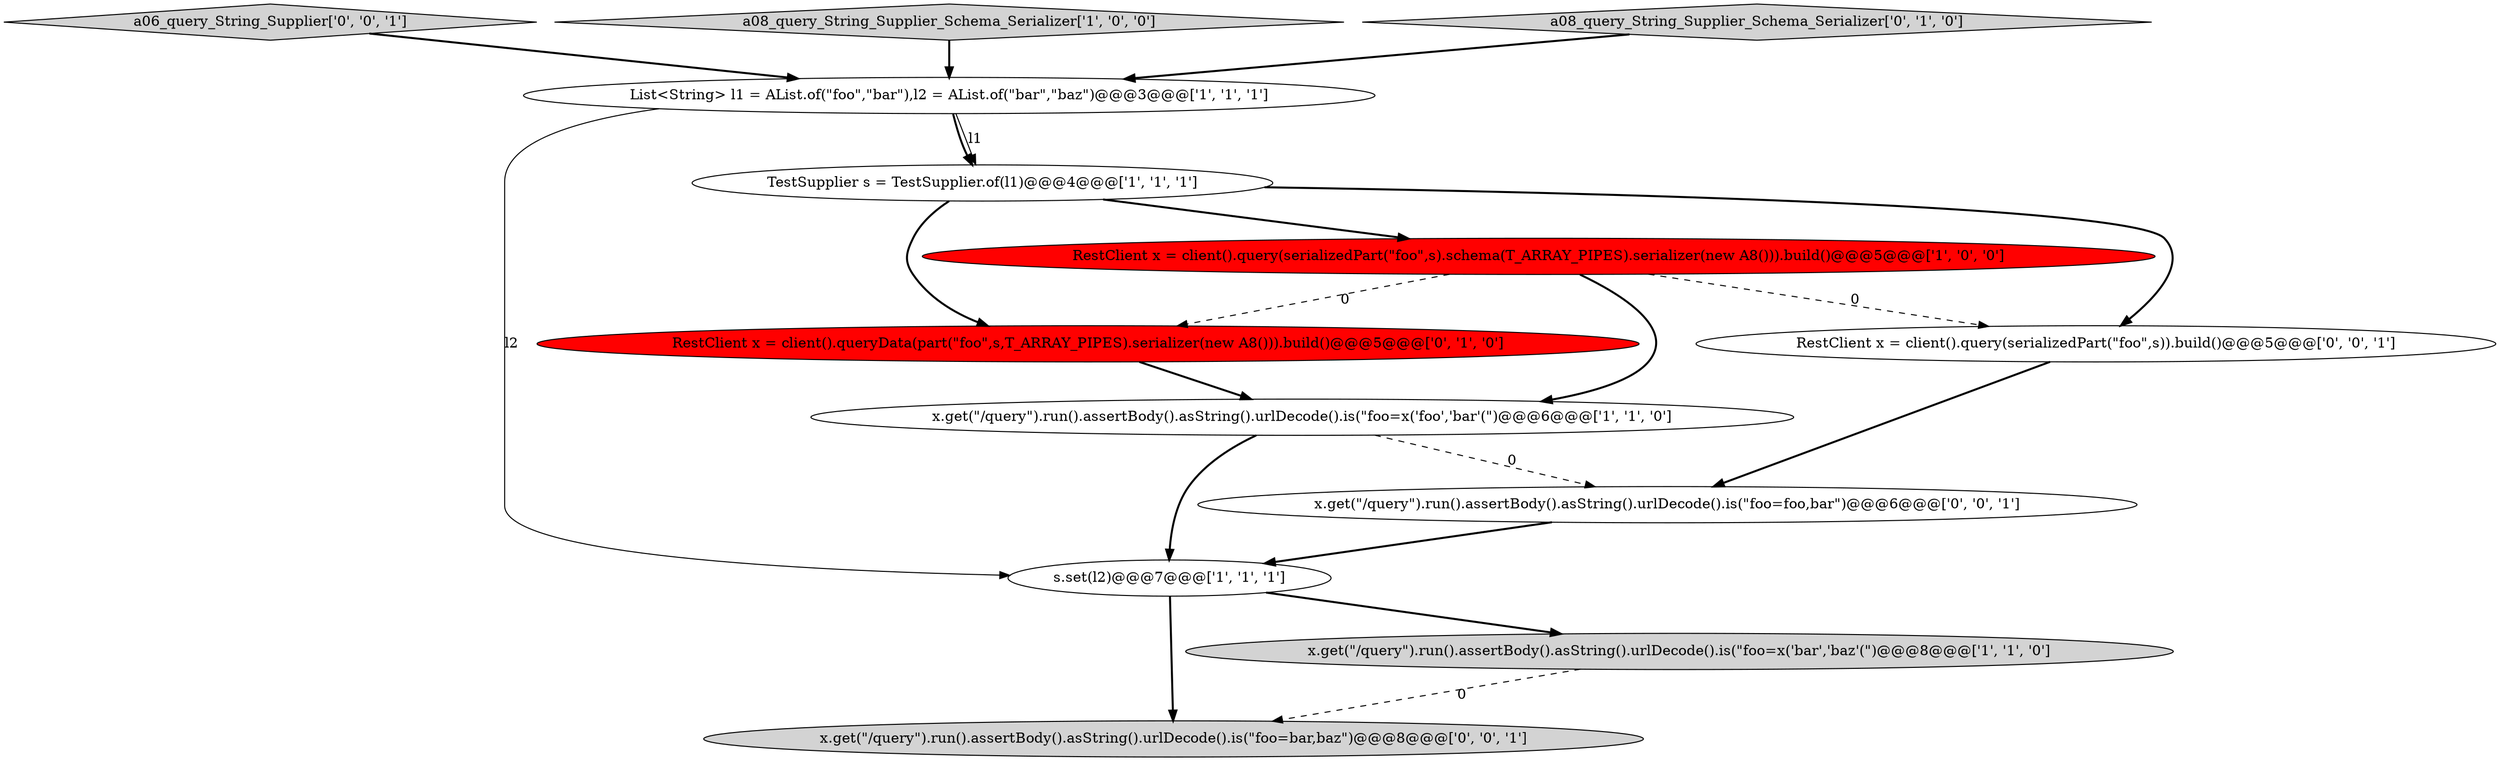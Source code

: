 digraph {
10 [style = filled, label = "x.get(\"/query\").run().assertBody().asString().urlDecode().is(\"foo=bar,baz\")@@@8@@@['0', '0', '1']", fillcolor = lightgray, shape = ellipse image = "AAA0AAABBB3BBB"];
0 [style = filled, label = "List<String> l1 = AList.of(\"foo\",\"bar\"),l2 = AList.of(\"bar\",\"baz\")@@@3@@@['1', '1', '1']", fillcolor = white, shape = ellipse image = "AAA0AAABBB1BBB"];
3 [style = filled, label = "s.set(l2)@@@7@@@['1', '1', '1']", fillcolor = white, shape = ellipse image = "AAA0AAABBB1BBB"];
12 [style = filled, label = "x.get(\"/query\").run().assertBody().asString().urlDecode().is(\"foo=foo,bar\")@@@6@@@['0', '0', '1']", fillcolor = white, shape = ellipse image = "AAA0AAABBB3BBB"];
1 [style = filled, label = "TestSupplier s = TestSupplier.of(l1)@@@4@@@['1', '1', '1']", fillcolor = white, shape = ellipse image = "AAA0AAABBB1BBB"];
9 [style = filled, label = "a06_query_String_Supplier['0', '0', '1']", fillcolor = lightgray, shape = diamond image = "AAA0AAABBB3BBB"];
6 [style = filled, label = "RestClient x = client().query(serializedPart(\"foo\",s).schema(T_ARRAY_PIPES).serializer(new A8())).build()@@@5@@@['1', '0', '0']", fillcolor = red, shape = ellipse image = "AAA1AAABBB1BBB"];
7 [style = filled, label = "RestClient x = client().queryData(part(\"foo\",s,T_ARRAY_PIPES).serializer(new A8())).build()@@@5@@@['0', '1', '0']", fillcolor = red, shape = ellipse image = "AAA1AAABBB2BBB"];
4 [style = filled, label = "x.get(\"/query\").run().assertBody().asString().urlDecode().is(\"foo=x('foo','bar'(\")@@@6@@@['1', '1', '0']", fillcolor = white, shape = ellipse image = "AAA0AAABBB1BBB"];
11 [style = filled, label = "RestClient x = client().query(serializedPart(\"foo\",s)).build()@@@5@@@['0', '0', '1']", fillcolor = white, shape = ellipse image = "AAA0AAABBB3BBB"];
5 [style = filled, label = "a08_query_String_Supplier_Schema_Serializer['1', '0', '0']", fillcolor = lightgray, shape = diamond image = "AAA0AAABBB1BBB"];
8 [style = filled, label = "a08_query_String_Supplier_Schema_Serializer['0', '1', '0']", fillcolor = lightgray, shape = diamond image = "AAA0AAABBB2BBB"];
2 [style = filled, label = "x.get(\"/query\").run().assertBody().asString().urlDecode().is(\"foo=x('bar','baz'(\")@@@8@@@['1', '1', '0']", fillcolor = lightgray, shape = ellipse image = "AAA0AAABBB1BBB"];
8->0 [style = bold, label=""];
0->1 [style = solid, label="l1"];
6->4 [style = bold, label=""];
4->3 [style = bold, label=""];
3->10 [style = bold, label=""];
11->12 [style = bold, label=""];
1->6 [style = bold, label=""];
12->3 [style = bold, label=""];
4->12 [style = dashed, label="0"];
7->4 [style = bold, label=""];
9->0 [style = bold, label=""];
3->2 [style = bold, label=""];
0->3 [style = solid, label="l2"];
5->0 [style = bold, label=""];
1->7 [style = bold, label=""];
0->1 [style = bold, label=""];
6->7 [style = dashed, label="0"];
2->10 [style = dashed, label="0"];
1->11 [style = bold, label=""];
6->11 [style = dashed, label="0"];
}
